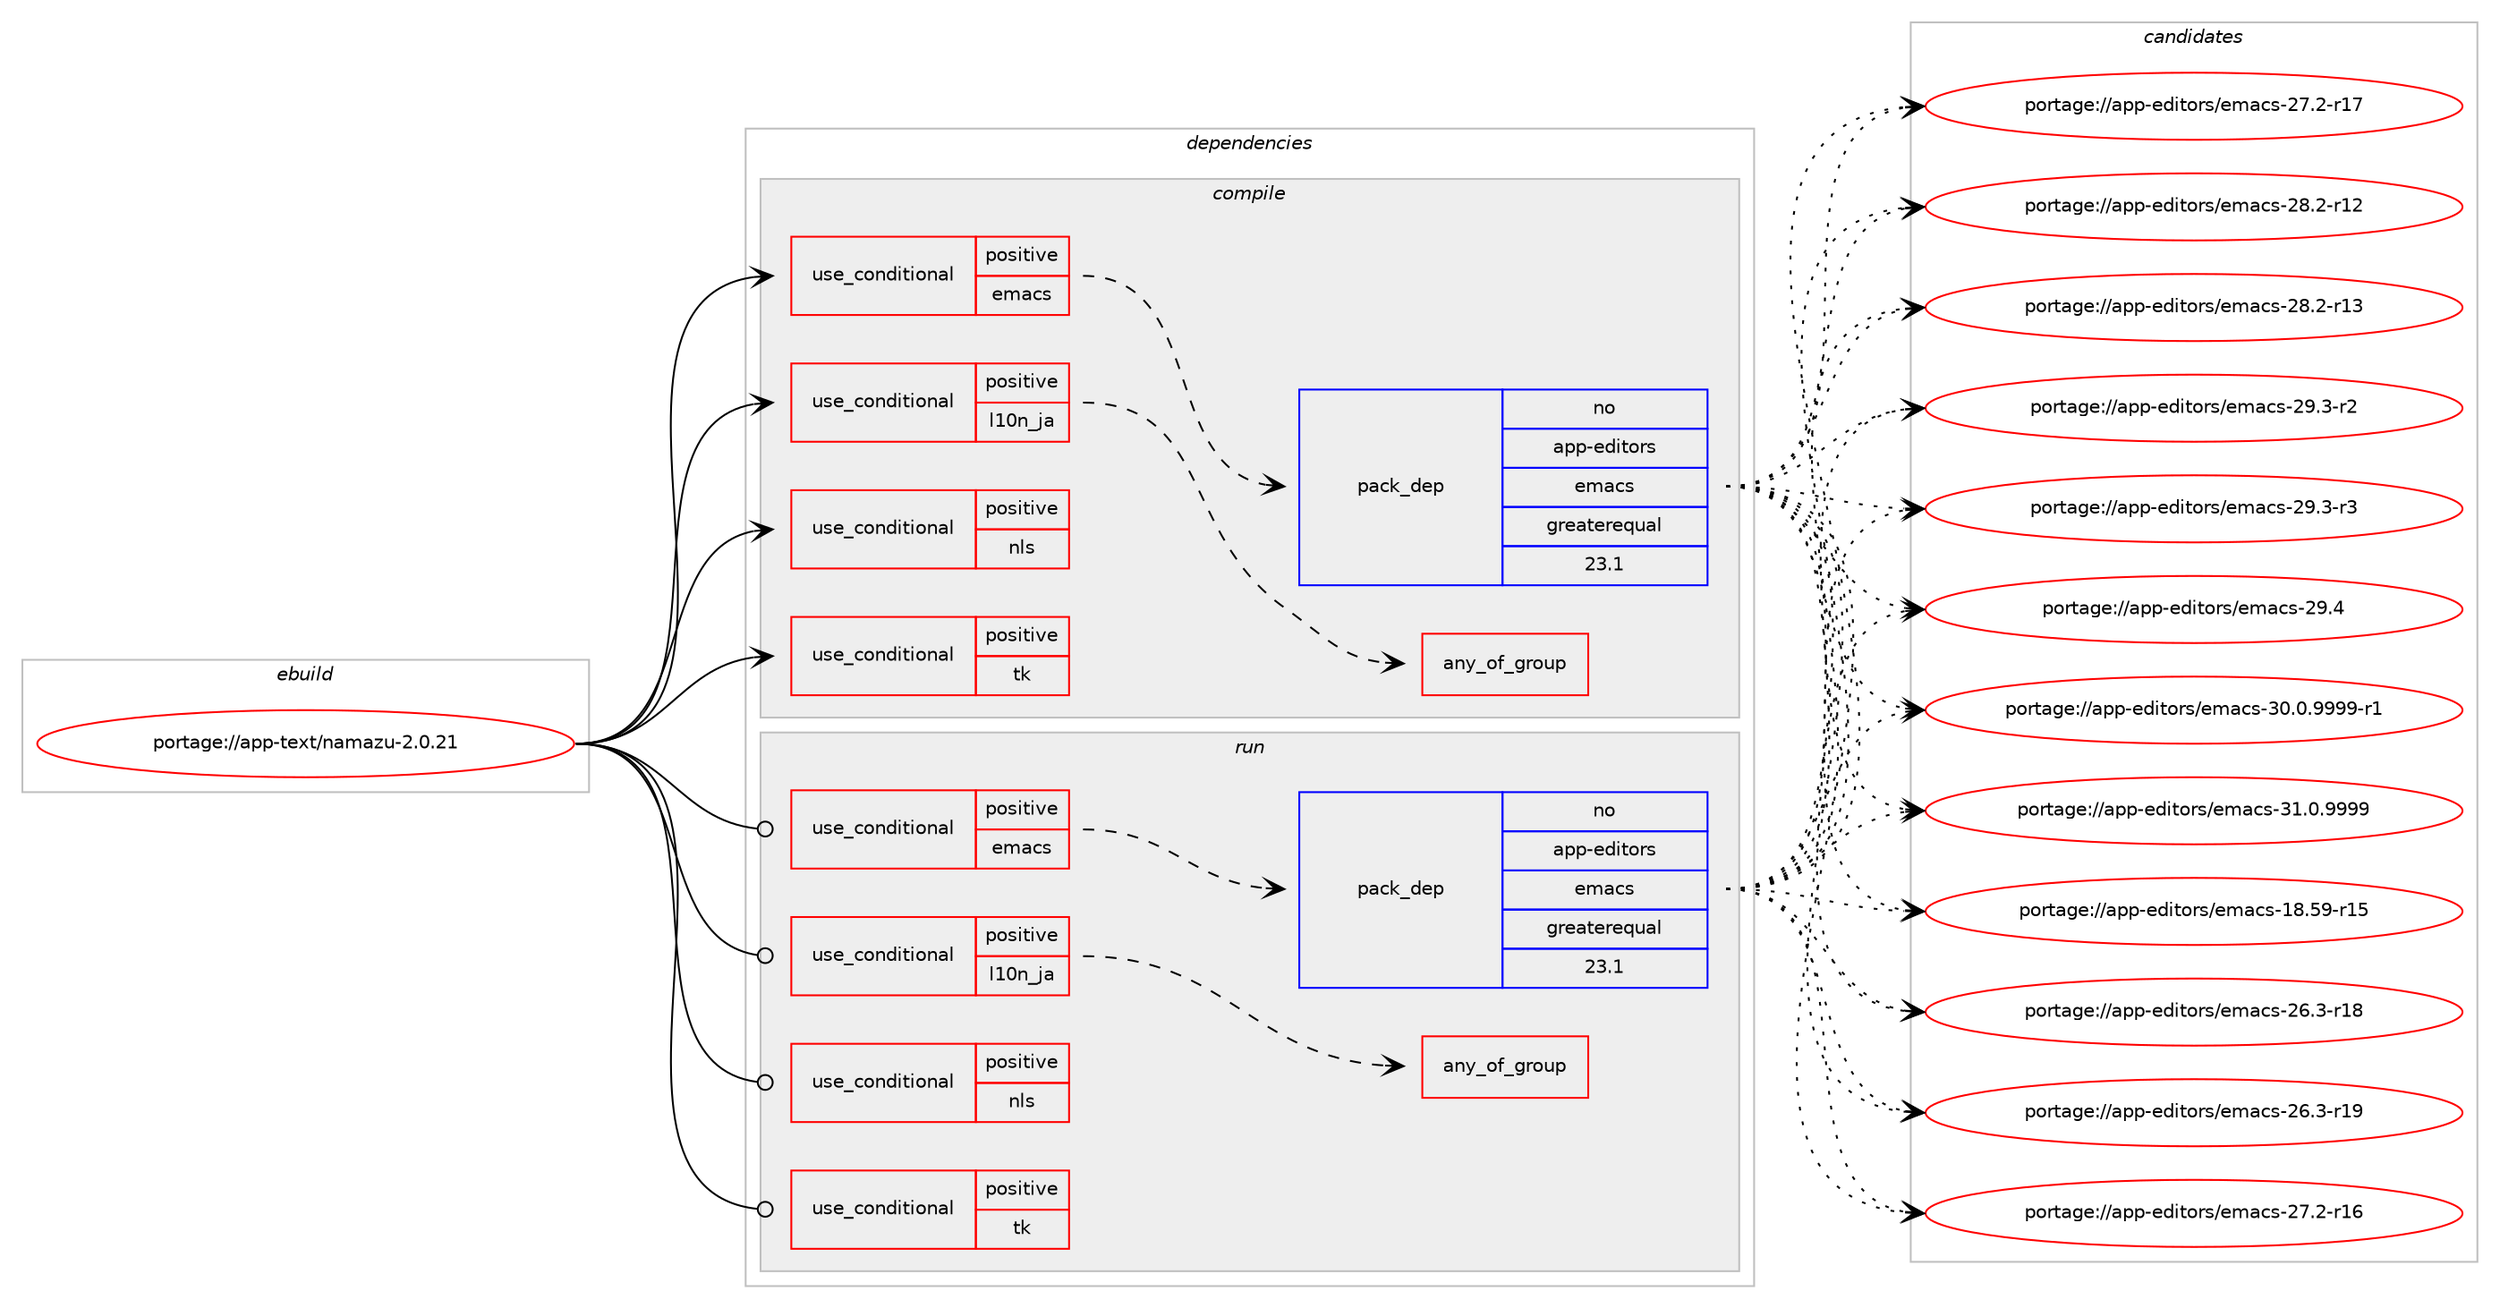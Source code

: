 digraph prolog {

# *************
# Graph options
# *************

newrank=true;
concentrate=true;
compound=true;
graph [rankdir=LR,fontname=Helvetica,fontsize=10,ranksep=1.5];#, ranksep=2.5, nodesep=0.2];
edge  [arrowhead=vee];
node  [fontname=Helvetica,fontsize=10];

# **********
# The ebuild
# **********

subgraph cluster_leftcol {
color=gray;
rank=same;
label=<<i>ebuild</i>>;
id [label="portage://app-text/namazu-2.0.21", color=red, width=4, href="../app-text/namazu-2.0.21.svg"];
}

# ****************
# The dependencies
# ****************

subgraph cluster_midcol {
color=gray;
label=<<i>dependencies</i>>;
subgraph cluster_compile {
fillcolor="#eeeeee";
style=filled;
label=<<i>compile</i>>;
subgraph cond14918 {
dependency25300 [label=<<TABLE BORDER="0" CELLBORDER="1" CELLSPACING="0" CELLPADDING="4"><TR><TD ROWSPAN="3" CELLPADDING="10">use_conditional</TD></TR><TR><TD>positive</TD></TR><TR><TD>emacs</TD></TR></TABLE>>, shape=none, color=red];
subgraph pack9904 {
dependency25301 [label=<<TABLE BORDER="0" CELLBORDER="1" CELLSPACING="0" CELLPADDING="4" WIDTH="220"><TR><TD ROWSPAN="6" CELLPADDING="30">pack_dep</TD></TR><TR><TD WIDTH="110">no</TD></TR><TR><TD>app-editors</TD></TR><TR><TD>emacs</TD></TR><TR><TD>greaterequal</TD></TR><TR><TD>23.1</TD></TR></TABLE>>, shape=none, color=blue];
}
dependency25300:e -> dependency25301:w [weight=20,style="dashed",arrowhead="vee"];
}
id:e -> dependency25300:w [weight=20,style="solid",arrowhead="vee"];
subgraph cond14919 {
dependency25302 [label=<<TABLE BORDER="0" CELLBORDER="1" CELLSPACING="0" CELLPADDING="4"><TR><TD ROWSPAN="3" CELLPADDING="10">use_conditional</TD></TR><TR><TD>positive</TD></TR><TR><TD>l10n_ja</TD></TR></TABLE>>, shape=none, color=red];
# *** BEGIN UNKNOWN DEPENDENCY TYPE (TODO) ***
# dependency25302 -> package_dependency(portage://app-text/namazu-2.0.21,install,no,app-i18n,nkf,none,[,,],[],[])
# *** END UNKNOWN DEPENDENCY TYPE (TODO) ***

subgraph any427 {
dependency25303 [label=<<TABLE BORDER="0" CELLBORDER="1" CELLSPACING="0" CELLPADDING="4"><TR><TD CELLPADDING="10">any_of_group</TD></TR></TABLE>>, shape=none, color=red];# *** BEGIN UNKNOWN DEPENDENCY TYPE (TODO) ***
# dependency25303 -> package_dependency(portage://app-text/namazu-2.0.21,install,no,dev-perl,Text-Kakasi,none,[,,],[],[])
# *** END UNKNOWN DEPENDENCY TYPE (TODO) ***

# *** BEGIN UNKNOWN DEPENDENCY TYPE (TODO) ***
# dependency25303 -> package_dependency(portage://app-text/namazu-2.0.21,install,no,app-i18n,kakasi,none,[,,],[],[])
# *** END UNKNOWN DEPENDENCY TYPE (TODO) ***

# *** BEGIN UNKNOWN DEPENDENCY TYPE (TODO) ***
# dependency25303 -> package_dependency(portage://app-text/namazu-2.0.21,install,no,app-text,chasen,none,[,,],[],[])
# *** END UNKNOWN DEPENDENCY TYPE (TODO) ***

# *** BEGIN UNKNOWN DEPENDENCY TYPE (TODO) ***
# dependency25303 -> package_dependency(portage://app-text/namazu-2.0.21,install,no,app-text,mecab,none,[,,],[],[])
# *** END UNKNOWN DEPENDENCY TYPE (TODO) ***

}
dependency25302:e -> dependency25303:w [weight=20,style="dashed",arrowhead="vee"];
}
id:e -> dependency25302:w [weight=20,style="solid",arrowhead="vee"];
subgraph cond14920 {
dependency25304 [label=<<TABLE BORDER="0" CELLBORDER="1" CELLSPACING="0" CELLPADDING="4"><TR><TD ROWSPAN="3" CELLPADDING="10">use_conditional</TD></TR><TR><TD>positive</TD></TR><TR><TD>nls</TD></TR></TABLE>>, shape=none, color=red];
# *** BEGIN UNKNOWN DEPENDENCY TYPE (TODO) ***
# dependency25304 -> package_dependency(portage://app-text/namazu-2.0.21,install,no,virtual,libintl,none,[,,],[],[])
# *** END UNKNOWN DEPENDENCY TYPE (TODO) ***

}
id:e -> dependency25304:w [weight=20,style="solid",arrowhead="vee"];
subgraph cond14921 {
dependency25305 [label=<<TABLE BORDER="0" CELLBORDER="1" CELLSPACING="0" CELLPADDING="4"><TR><TD ROWSPAN="3" CELLPADDING="10">use_conditional</TD></TR><TR><TD>positive</TD></TR><TR><TD>tk</TD></TR></TABLE>>, shape=none, color=red];
# *** BEGIN UNKNOWN DEPENDENCY TYPE (TODO) ***
# dependency25305 -> package_dependency(portage://app-text/namazu-2.0.21,install,no,dev-lang,tk,none,[,,],[slot(0)],[])
# *** END UNKNOWN DEPENDENCY TYPE (TODO) ***

# *** BEGIN UNKNOWN DEPENDENCY TYPE (TODO) ***
# dependency25305 -> package_dependency(portage://app-text/namazu-2.0.21,install,no,www-client,lynx,none,[,,],[],[])
# *** END UNKNOWN DEPENDENCY TYPE (TODO) ***

}
id:e -> dependency25305:w [weight=20,style="solid",arrowhead="vee"];
# *** BEGIN UNKNOWN DEPENDENCY TYPE (TODO) ***
# id -> package_dependency(portage://app-text/namazu-2.0.21,install,no,dev-perl,File-MMagic,none,[,,],[],[])
# *** END UNKNOWN DEPENDENCY TYPE (TODO) ***

}
subgraph cluster_compileandrun {
fillcolor="#eeeeee";
style=filled;
label=<<i>compile and run</i>>;
}
subgraph cluster_run {
fillcolor="#eeeeee";
style=filled;
label=<<i>run</i>>;
subgraph cond14922 {
dependency25306 [label=<<TABLE BORDER="0" CELLBORDER="1" CELLSPACING="0" CELLPADDING="4"><TR><TD ROWSPAN="3" CELLPADDING="10">use_conditional</TD></TR><TR><TD>positive</TD></TR><TR><TD>emacs</TD></TR></TABLE>>, shape=none, color=red];
subgraph pack9905 {
dependency25307 [label=<<TABLE BORDER="0" CELLBORDER="1" CELLSPACING="0" CELLPADDING="4" WIDTH="220"><TR><TD ROWSPAN="6" CELLPADDING="30">pack_dep</TD></TR><TR><TD WIDTH="110">no</TD></TR><TR><TD>app-editors</TD></TR><TR><TD>emacs</TD></TR><TR><TD>greaterequal</TD></TR><TR><TD>23.1</TD></TR></TABLE>>, shape=none, color=blue];
}
dependency25306:e -> dependency25307:w [weight=20,style="dashed",arrowhead="vee"];
}
id:e -> dependency25306:w [weight=20,style="solid",arrowhead="odot"];
subgraph cond14923 {
dependency25308 [label=<<TABLE BORDER="0" CELLBORDER="1" CELLSPACING="0" CELLPADDING="4"><TR><TD ROWSPAN="3" CELLPADDING="10">use_conditional</TD></TR><TR><TD>positive</TD></TR><TR><TD>l10n_ja</TD></TR></TABLE>>, shape=none, color=red];
# *** BEGIN UNKNOWN DEPENDENCY TYPE (TODO) ***
# dependency25308 -> package_dependency(portage://app-text/namazu-2.0.21,run,no,app-i18n,nkf,none,[,,],[],[])
# *** END UNKNOWN DEPENDENCY TYPE (TODO) ***

subgraph any428 {
dependency25309 [label=<<TABLE BORDER="0" CELLBORDER="1" CELLSPACING="0" CELLPADDING="4"><TR><TD CELLPADDING="10">any_of_group</TD></TR></TABLE>>, shape=none, color=red];# *** BEGIN UNKNOWN DEPENDENCY TYPE (TODO) ***
# dependency25309 -> package_dependency(portage://app-text/namazu-2.0.21,run,no,dev-perl,Text-Kakasi,none,[,,],[],[])
# *** END UNKNOWN DEPENDENCY TYPE (TODO) ***

# *** BEGIN UNKNOWN DEPENDENCY TYPE (TODO) ***
# dependency25309 -> package_dependency(portage://app-text/namazu-2.0.21,run,no,app-i18n,kakasi,none,[,,],[],[])
# *** END UNKNOWN DEPENDENCY TYPE (TODO) ***

# *** BEGIN UNKNOWN DEPENDENCY TYPE (TODO) ***
# dependency25309 -> package_dependency(portage://app-text/namazu-2.0.21,run,no,app-text,chasen,none,[,,],[],[])
# *** END UNKNOWN DEPENDENCY TYPE (TODO) ***

# *** BEGIN UNKNOWN DEPENDENCY TYPE (TODO) ***
# dependency25309 -> package_dependency(portage://app-text/namazu-2.0.21,run,no,app-text,mecab,none,[,,],[],[])
# *** END UNKNOWN DEPENDENCY TYPE (TODO) ***

}
dependency25308:e -> dependency25309:w [weight=20,style="dashed",arrowhead="vee"];
}
id:e -> dependency25308:w [weight=20,style="solid",arrowhead="odot"];
subgraph cond14924 {
dependency25310 [label=<<TABLE BORDER="0" CELLBORDER="1" CELLSPACING="0" CELLPADDING="4"><TR><TD ROWSPAN="3" CELLPADDING="10">use_conditional</TD></TR><TR><TD>positive</TD></TR><TR><TD>nls</TD></TR></TABLE>>, shape=none, color=red];
# *** BEGIN UNKNOWN DEPENDENCY TYPE (TODO) ***
# dependency25310 -> package_dependency(portage://app-text/namazu-2.0.21,run,no,virtual,libintl,none,[,,],[],[])
# *** END UNKNOWN DEPENDENCY TYPE (TODO) ***

}
id:e -> dependency25310:w [weight=20,style="solid",arrowhead="odot"];
subgraph cond14925 {
dependency25311 [label=<<TABLE BORDER="0" CELLBORDER="1" CELLSPACING="0" CELLPADDING="4"><TR><TD ROWSPAN="3" CELLPADDING="10">use_conditional</TD></TR><TR><TD>positive</TD></TR><TR><TD>tk</TD></TR></TABLE>>, shape=none, color=red];
# *** BEGIN UNKNOWN DEPENDENCY TYPE (TODO) ***
# dependency25311 -> package_dependency(portage://app-text/namazu-2.0.21,run,no,dev-lang,tk,none,[,,],[slot(0)],[])
# *** END UNKNOWN DEPENDENCY TYPE (TODO) ***

# *** BEGIN UNKNOWN DEPENDENCY TYPE (TODO) ***
# dependency25311 -> package_dependency(portage://app-text/namazu-2.0.21,run,no,www-client,lynx,none,[,,],[],[])
# *** END UNKNOWN DEPENDENCY TYPE (TODO) ***

}
id:e -> dependency25311:w [weight=20,style="solid",arrowhead="odot"];
# *** BEGIN UNKNOWN DEPENDENCY TYPE (TODO) ***
# id -> package_dependency(portage://app-text/namazu-2.0.21,run,no,dev-perl,File-MMagic,none,[,,],[],[])
# *** END UNKNOWN DEPENDENCY TYPE (TODO) ***

}
}

# **************
# The candidates
# **************

subgraph cluster_choices {
rank=same;
color=gray;
label=<<i>candidates</i>>;

subgraph choice9904 {
color=black;
nodesep=1;
choice9711211245101100105116111114115471011099799115454956465357451144953 [label="portage://app-editors/emacs-18.59-r15", color=red, width=4,href="../app-editors/emacs-18.59-r15.svg"];
choice97112112451011001051161111141154710110997991154550544651451144956 [label="portage://app-editors/emacs-26.3-r18", color=red, width=4,href="../app-editors/emacs-26.3-r18.svg"];
choice97112112451011001051161111141154710110997991154550544651451144957 [label="portage://app-editors/emacs-26.3-r19", color=red, width=4,href="../app-editors/emacs-26.3-r19.svg"];
choice97112112451011001051161111141154710110997991154550554650451144954 [label="portage://app-editors/emacs-27.2-r16", color=red, width=4,href="../app-editors/emacs-27.2-r16.svg"];
choice97112112451011001051161111141154710110997991154550554650451144955 [label="portage://app-editors/emacs-27.2-r17", color=red, width=4,href="../app-editors/emacs-27.2-r17.svg"];
choice97112112451011001051161111141154710110997991154550564650451144950 [label="portage://app-editors/emacs-28.2-r12", color=red, width=4,href="../app-editors/emacs-28.2-r12.svg"];
choice97112112451011001051161111141154710110997991154550564650451144951 [label="portage://app-editors/emacs-28.2-r13", color=red, width=4,href="../app-editors/emacs-28.2-r13.svg"];
choice971121124510110010511611111411547101109979911545505746514511450 [label="portage://app-editors/emacs-29.3-r2", color=red, width=4,href="../app-editors/emacs-29.3-r2.svg"];
choice971121124510110010511611111411547101109979911545505746514511451 [label="portage://app-editors/emacs-29.3-r3", color=red, width=4,href="../app-editors/emacs-29.3-r3.svg"];
choice97112112451011001051161111141154710110997991154550574652 [label="portage://app-editors/emacs-29.4", color=red, width=4,href="../app-editors/emacs-29.4.svg"];
choice9711211245101100105116111114115471011099799115455148464846575757574511449 [label="portage://app-editors/emacs-30.0.9999-r1", color=red, width=4,href="../app-editors/emacs-30.0.9999-r1.svg"];
choice971121124510110010511611111411547101109979911545514946484657575757 [label="portage://app-editors/emacs-31.0.9999", color=red, width=4,href="../app-editors/emacs-31.0.9999.svg"];
dependency25301:e -> choice9711211245101100105116111114115471011099799115454956465357451144953:w [style=dotted,weight="100"];
dependency25301:e -> choice97112112451011001051161111141154710110997991154550544651451144956:w [style=dotted,weight="100"];
dependency25301:e -> choice97112112451011001051161111141154710110997991154550544651451144957:w [style=dotted,weight="100"];
dependency25301:e -> choice97112112451011001051161111141154710110997991154550554650451144954:w [style=dotted,weight="100"];
dependency25301:e -> choice97112112451011001051161111141154710110997991154550554650451144955:w [style=dotted,weight="100"];
dependency25301:e -> choice97112112451011001051161111141154710110997991154550564650451144950:w [style=dotted,weight="100"];
dependency25301:e -> choice97112112451011001051161111141154710110997991154550564650451144951:w [style=dotted,weight="100"];
dependency25301:e -> choice971121124510110010511611111411547101109979911545505746514511450:w [style=dotted,weight="100"];
dependency25301:e -> choice971121124510110010511611111411547101109979911545505746514511451:w [style=dotted,weight="100"];
dependency25301:e -> choice97112112451011001051161111141154710110997991154550574652:w [style=dotted,weight="100"];
dependency25301:e -> choice9711211245101100105116111114115471011099799115455148464846575757574511449:w [style=dotted,weight="100"];
dependency25301:e -> choice971121124510110010511611111411547101109979911545514946484657575757:w [style=dotted,weight="100"];
}
subgraph choice9905 {
color=black;
nodesep=1;
choice9711211245101100105116111114115471011099799115454956465357451144953 [label="portage://app-editors/emacs-18.59-r15", color=red, width=4,href="../app-editors/emacs-18.59-r15.svg"];
choice97112112451011001051161111141154710110997991154550544651451144956 [label="portage://app-editors/emacs-26.3-r18", color=red, width=4,href="../app-editors/emacs-26.3-r18.svg"];
choice97112112451011001051161111141154710110997991154550544651451144957 [label="portage://app-editors/emacs-26.3-r19", color=red, width=4,href="../app-editors/emacs-26.3-r19.svg"];
choice97112112451011001051161111141154710110997991154550554650451144954 [label="portage://app-editors/emacs-27.2-r16", color=red, width=4,href="../app-editors/emacs-27.2-r16.svg"];
choice97112112451011001051161111141154710110997991154550554650451144955 [label="portage://app-editors/emacs-27.2-r17", color=red, width=4,href="../app-editors/emacs-27.2-r17.svg"];
choice97112112451011001051161111141154710110997991154550564650451144950 [label="portage://app-editors/emacs-28.2-r12", color=red, width=4,href="../app-editors/emacs-28.2-r12.svg"];
choice97112112451011001051161111141154710110997991154550564650451144951 [label="portage://app-editors/emacs-28.2-r13", color=red, width=4,href="../app-editors/emacs-28.2-r13.svg"];
choice971121124510110010511611111411547101109979911545505746514511450 [label="portage://app-editors/emacs-29.3-r2", color=red, width=4,href="../app-editors/emacs-29.3-r2.svg"];
choice971121124510110010511611111411547101109979911545505746514511451 [label="portage://app-editors/emacs-29.3-r3", color=red, width=4,href="../app-editors/emacs-29.3-r3.svg"];
choice97112112451011001051161111141154710110997991154550574652 [label="portage://app-editors/emacs-29.4", color=red, width=4,href="../app-editors/emacs-29.4.svg"];
choice9711211245101100105116111114115471011099799115455148464846575757574511449 [label="portage://app-editors/emacs-30.0.9999-r1", color=red, width=4,href="../app-editors/emacs-30.0.9999-r1.svg"];
choice971121124510110010511611111411547101109979911545514946484657575757 [label="portage://app-editors/emacs-31.0.9999", color=red, width=4,href="../app-editors/emacs-31.0.9999.svg"];
dependency25307:e -> choice9711211245101100105116111114115471011099799115454956465357451144953:w [style=dotted,weight="100"];
dependency25307:e -> choice97112112451011001051161111141154710110997991154550544651451144956:w [style=dotted,weight="100"];
dependency25307:e -> choice97112112451011001051161111141154710110997991154550544651451144957:w [style=dotted,weight="100"];
dependency25307:e -> choice97112112451011001051161111141154710110997991154550554650451144954:w [style=dotted,weight="100"];
dependency25307:e -> choice97112112451011001051161111141154710110997991154550554650451144955:w [style=dotted,weight="100"];
dependency25307:e -> choice97112112451011001051161111141154710110997991154550564650451144950:w [style=dotted,weight="100"];
dependency25307:e -> choice97112112451011001051161111141154710110997991154550564650451144951:w [style=dotted,weight="100"];
dependency25307:e -> choice971121124510110010511611111411547101109979911545505746514511450:w [style=dotted,weight="100"];
dependency25307:e -> choice971121124510110010511611111411547101109979911545505746514511451:w [style=dotted,weight="100"];
dependency25307:e -> choice97112112451011001051161111141154710110997991154550574652:w [style=dotted,weight="100"];
dependency25307:e -> choice9711211245101100105116111114115471011099799115455148464846575757574511449:w [style=dotted,weight="100"];
dependency25307:e -> choice971121124510110010511611111411547101109979911545514946484657575757:w [style=dotted,weight="100"];
}
}

}
